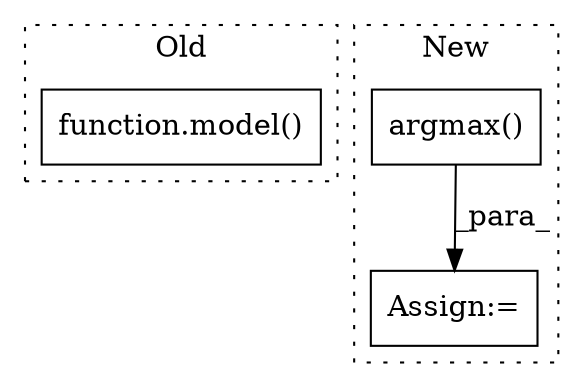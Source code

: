 digraph G {
subgraph cluster0 {
1 [label="function.model()" a="75" s="2712,2719" l="6,1" shape="box"];
label = "Old";
style="dotted";
}
subgraph cluster1 {
2 [label="argmax()" a="75" s="1955,1969" l="10,1" shape="box"];
3 [label="Assign:=" a="68" s="1943" l="3" shape="box"];
label = "New";
style="dotted";
}
2 -> 3 [label="_para_"];
}